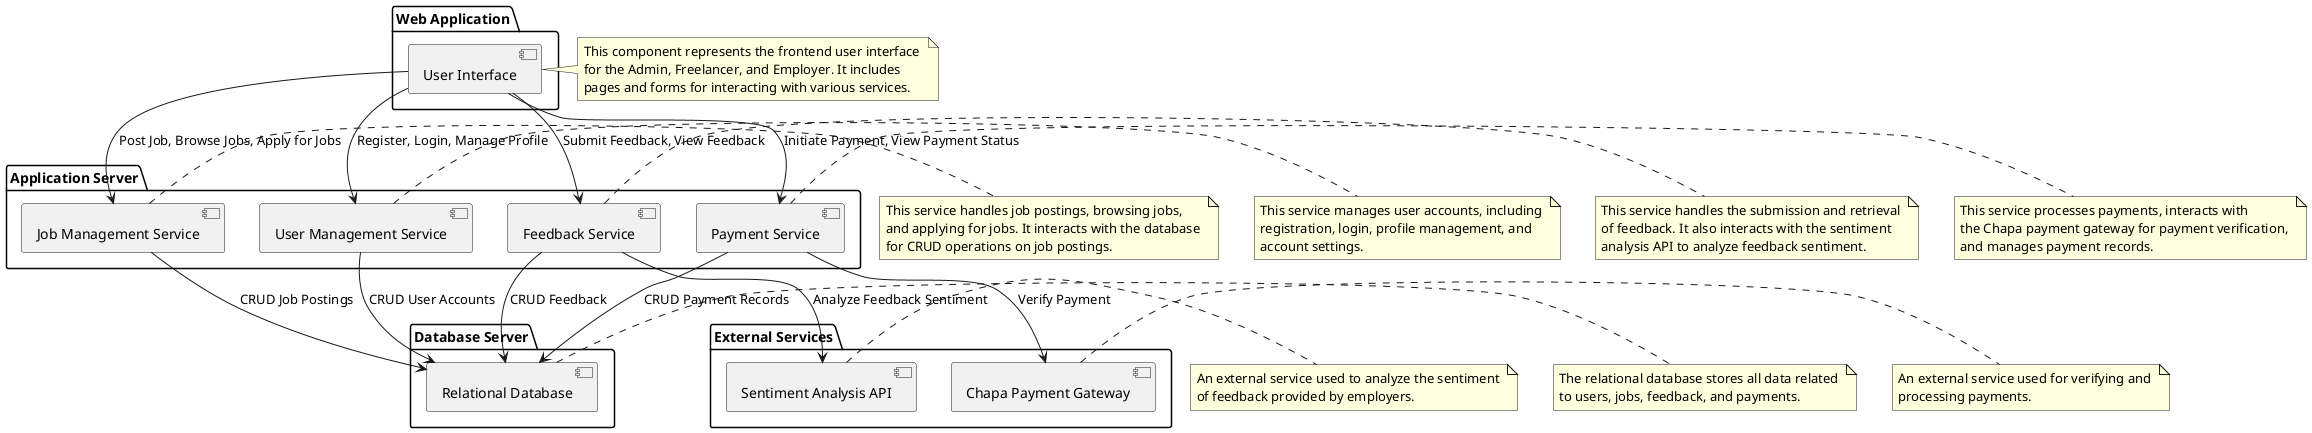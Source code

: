 @startuml
package "Web Application" {
  [User Interface] 
}

package "Application Server" {
  [Job Management Service] 
  [User Management Service]
  [Feedback Service]
  [Payment Service]
}

package "Database Server" {
  [Relational Database]
}

package "External Services" {
  [Chapa Payment Gateway]
  [Sentiment Analysis API]
}

[User Interface] --> [Job Management Service] : "Post Job, Browse Jobs, Apply for Jobs"
[User Interface] --> [User Management Service] : "Register, Login, Manage Profile"
[User Interface] --> [Feedback Service] : "Submit Feedback, View Feedback"
[User Interface] --> [Payment Service] : "Initiate Payment, View Payment Status"

[Job Management Service] --> [Relational Database] : "CRUD Job Postings"
[User Management Service] --> [Relational Database] : "CRUD User Accounts"
[Feedback Service] --> [Relational Database] : "CRUD Feedback"
[Payment Service] --> [Relational Database] : "CRUD Payment Records"

[Payment Service] --> [Chapa Payment Gateway] : "Verify Payment"
[Feedback Service] --> [Sentiment Analysis API] : "Analyze Feedback Sentiment"

note right of [User Interface]
This component represents the frontend user interface 
for the Admin, Freelancer, and Employer. It includes 
pages and forms for interacting with various services.
end note

note right of [Job Management Service]
This service handles job postings, browsing jobs, 
and applying for jobs. It interacts with the database 
for CRUD operations on job postings.
end note

note right of [User Management Service]
This service manages user accounts, including 
registration, login, profile management, and 
account settings.
end note

note right of [Feedback Service]
This service handles the submission and retrieval 
of feedback. It also interacts with the sentiment 
analysis API to analyze feedback sentiment.
end note

note right of [Payment Service]
This service processes payments, interacts with 
the Chapa payment gateway for payment verification, 
and manages payment records.
end note

note right of [Relational Database]
The relational database stores all data related 
to users, jobs, feedback, and payments.
end note

note right of [Chapa Payment Gateway]
An external service used for verifying and 
processing payments.
end note

note right of [Sentiment Analysis API]
An external service used to analyze the sentiment 
of feedback provided by employers.
end note
@enduml
